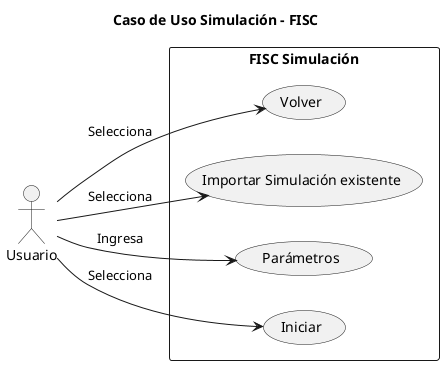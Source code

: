 @startuml

title Caso de Uso Simulación - FISC

left to right direction

actor Usuario as user8

rectangle "FISC Simulación" {
  usecase "Volver" as paginaProyecto
  usecase "Importar Simulación existente" as importarExistente
  usecase "Parámetros" as datosSimulacion
  usecase "Iniciar" as hacerSimulacion

}

user8 --> paginaProyecto : "Selecciona"
user8 --> importarExistente : "Selecciona"
user8 --> datosSimulacion : "Ingresa"
user8 --> hacerSimulacion : "Selecciona"

@enduml